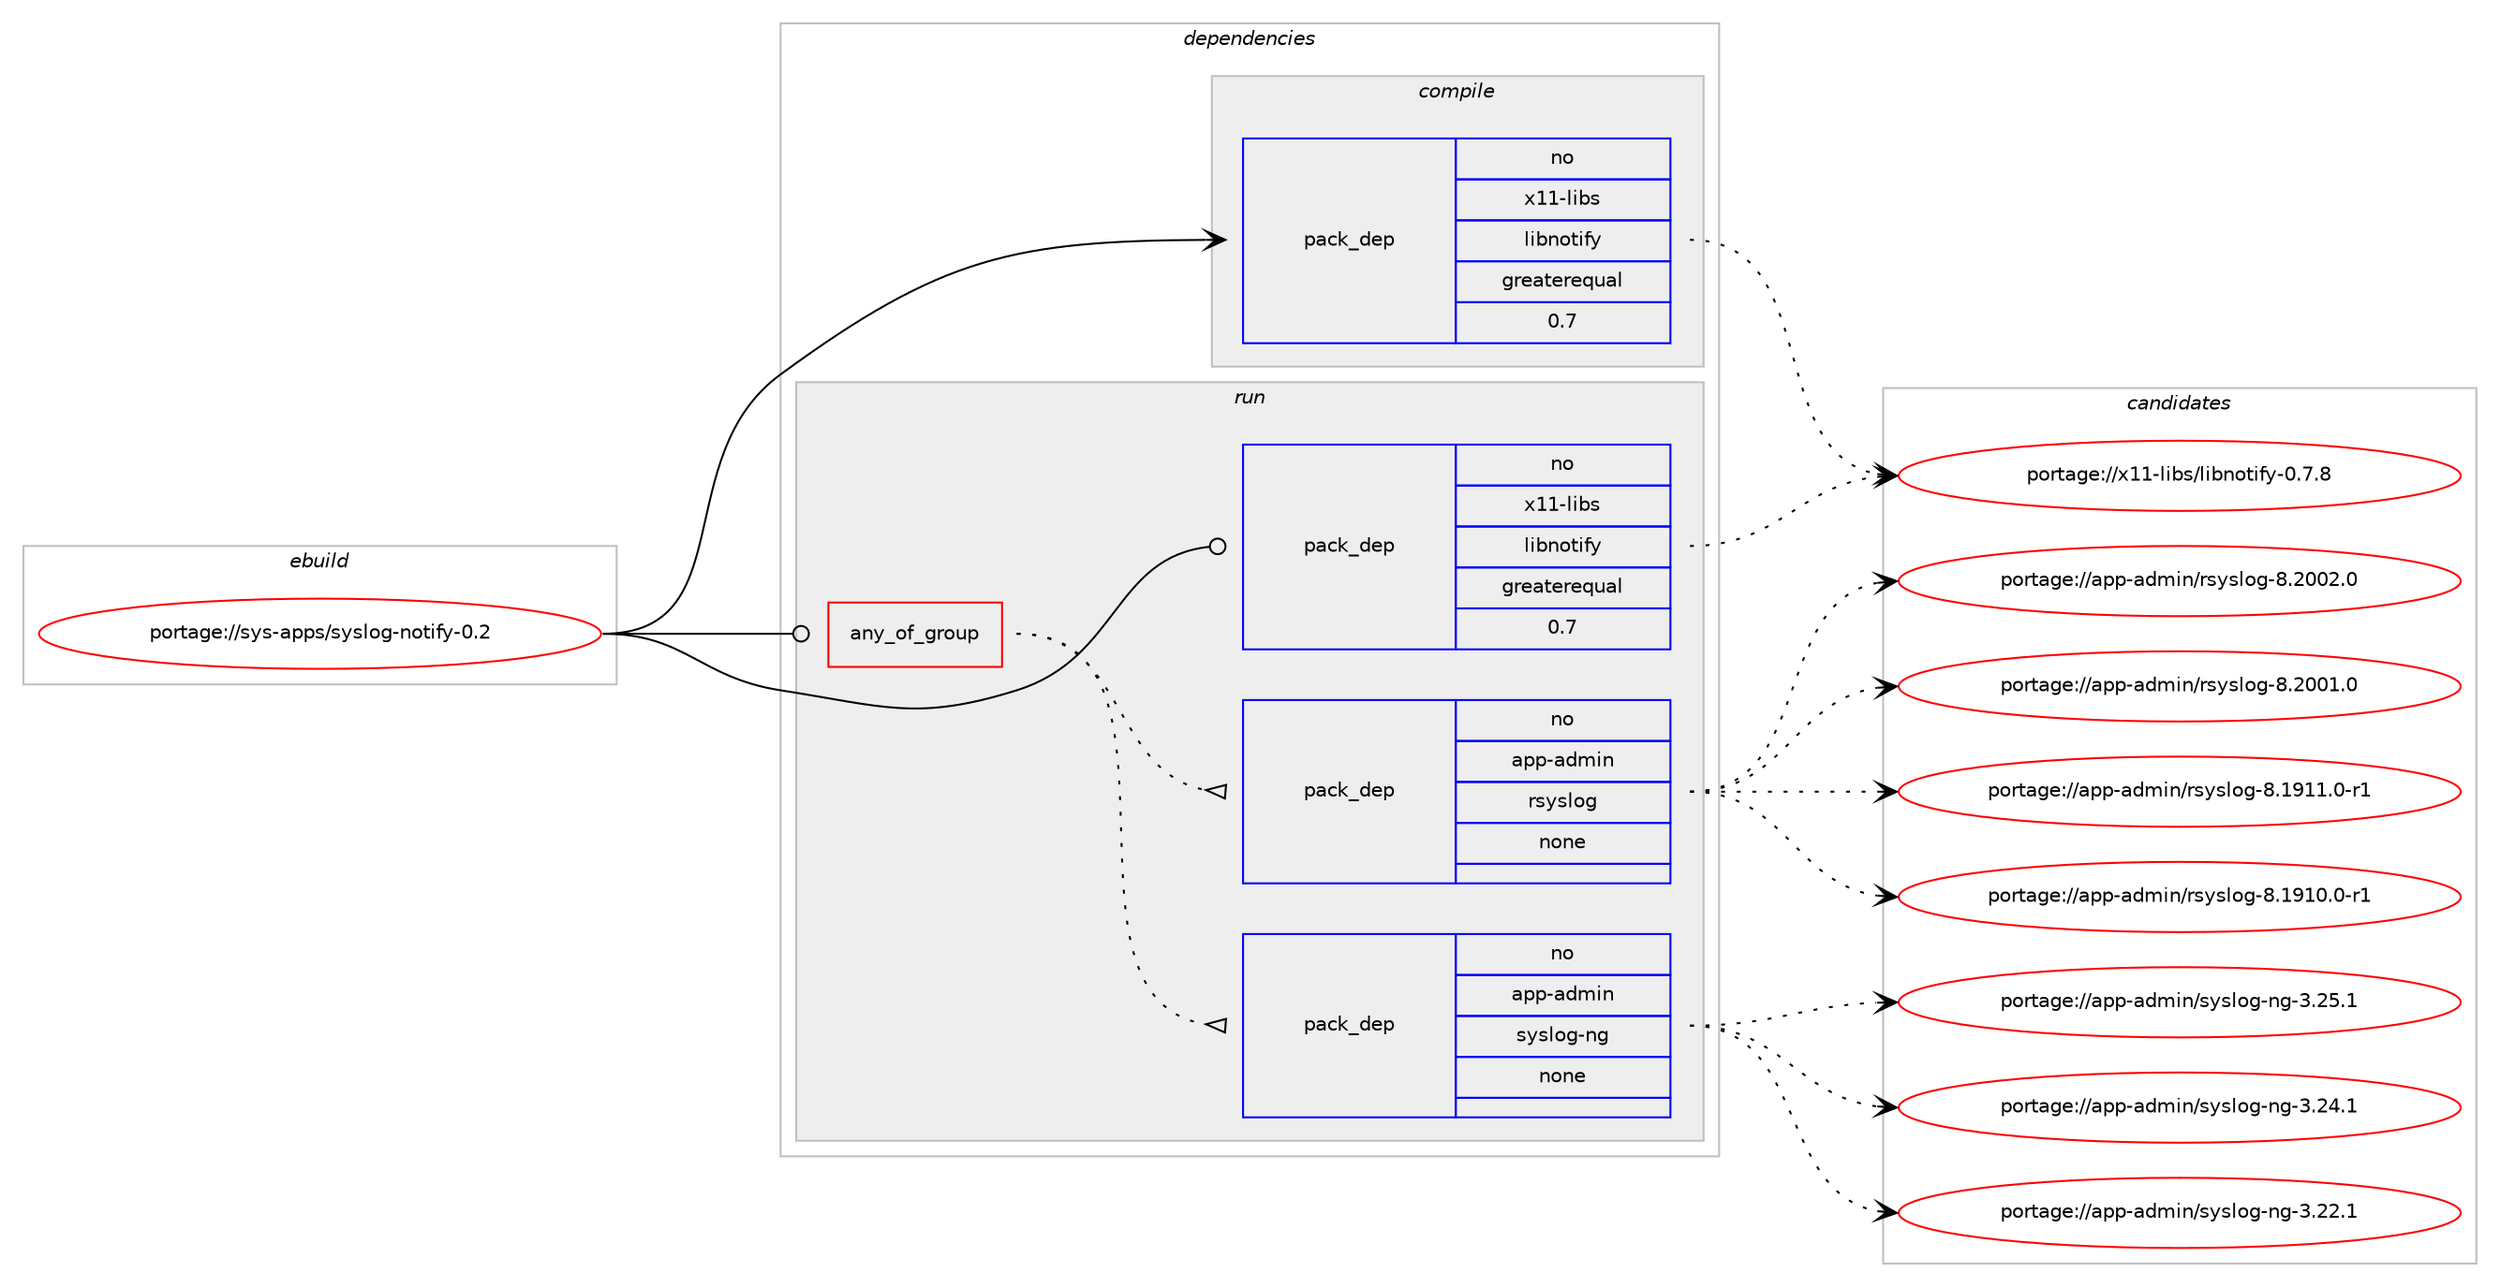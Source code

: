 digraph prolog {

# *************
# Graph options
# *************

newrank=true;
concentrate=true;
compound=true;
graph [rankdir=LR,fontname=Helvetica,fontsize=10,ranksep=1.5];#, ranksep=2.5, nodesep=0.2];
edge  [arrowhead=vee];
node  [fontname=Helvetica,fontsize=10];

# **********
# The ebuild
# **********

subgraph cluster_leftcol {
color=gray;
rank=same;
label=<<i>ebuild</i>>;
id [label="portage://sys-apps/syslog-notify-0.2", color=red, width=4, href="../sys-apps/syslog-notify-0.2.svg"];
}

# ****************
# The dependencies
# ****************

subgraph cluster_midcol {
color=gray;
label=<<i>dependencies</i>>;
subgraph cluster_compile {
fillcolor="#eeeeee";
style=filled;
label=<<i>compile</i>>;
subgraph pack23298 {
dependency28988 [label=<<TABLE BORDER="0" CELLBORDER="1" CELLSPACING="0" CELLPADDING="4" WIDTH="220"><TR><TD ROWSPAN="6" CELLPADDING="30">pack_dep</TD></TR><TR><TD WIDTH="110">no</TD></TR><TR><TD>x11-libs</TD></TR><TR><TD>libnotify</TD></TR><TR><TD>greaterequal</TD></TR><TR><TD>0.7</TD></TR></TABLE>>, shape=none, color=blue];
}
id:e -> dependency28988:w [weight=20,style="solid",arrowhead="vee"];
}
subgraph cluster_compileandrun {
fillcolor="#eeeeee";
style=filled;
label=<<i>compile and run</i>>;
}
subgraph cluster_run {
fillcolor="#eeeeee";
style=filled;
label=<<i>run</i>>;
subgraph any706 {
dependency28989 [label=<<TABLE BORDER="0" CELLBORDER="1" CELLSPACING="0" CELLPADDING="4"><TR><TD CELLPADDING="10">any_of_group</TD></TR></TABLE>>, shape=none, color=red];subgraph pack23299 {
dependency28990 [label=<<TABLE BORDER="0" CELLBORDER="1" CELLSPACING="0" CELLPADDING="4" WIDTH="220"><TR><TD ROWSPAN="6" CELLPADDING="30">pack_dep</TD></TR><TR><TD WIDTH="110">no</TD></TR><TR><TD>app-admin</TD></TR><TR><TD>syslog-ng</TD></TR><TR><TD>none</TD></TR><TR><TD></TD></TR></TABLE>>, shape=none, color=blue];
}
dependency28989:e -> dependency28990:w [weight=20,style="dotted",arrowhead="oinv"];
subgraph pack23300 {
dependency28991 [label=<<TABLE BORDER="0" CELLBORDER="1" CELLSPACING="0" CELLPADDING="4" WIDTH="220"><TR><TD ROWSPAN="6" CELLPADDING="30">pack_dep</TD></TR><TR><TD WIDTH="110">no</TD></TR><TR><TD>app-admin</TD></TR><TR><TD>rsyslog</TD></TR><TR><TD>none</TD></TR><TR><TD></TD></TR></TABLE>>, shape=none, color=blue];
}
dependency28989:e -> dependency28991:w [weight=20,style="dotted",arrowhead="oinv"];
}
id:e -> dependency28989:w [weight=20,style="solid",arrowhead="odot"];
subgraph pack23301 {
dependency28992 [label=<<TABLE BORDER="0" CELLBORDER="1" CELLSPACING="0" CELLPADDING="4" WIDTH="220"><TR><TD ROWSPAN="6" CELLPADDING="30">pack_dep</TD></TR><TR><TD WIDTH="110">no</TD></TR><TR><TD>x11-libs</TD></TR><TR><TD>libnotify</TD></TR><TR><TD>greaterequal</TD></TR><TR><TD>0.7</TD></TR></TABLE>>, shape=none, color=blue];
}
id:e -> dependency28992:w [weight=20,style="solid",arrowhead="odot"];
}
}

# **************
# The candidates
# **************

subgraph cluster_choices {
rank=same;
color=gray;
label=<<i>candidates</i>>;

subgraph choice23298 {
color=black;
nodesep=1;
choice120494945108105981154710810598110111116105102121454846554656 [label="portage://x11-libs/libnotify-0.7.8", color=red, width=4,href="../x11-libs/libnotify-0.7.8.svg"];
dependency28988:e -> choice120494945108105981154710810598110111116105102121454846554656:w [style=dotted,weight="100"];
}
subgraph choice23299 {
color=black;
nodesep=1;
choice971121124597100109105110471151211151081111034511010345514650534649 [label="portage://app-admin/syslog-ng-3.25.1", color=red, width=4,href="../app-admin/syslog-ng-3.25.1.svg"];
choice971121124597100109105110471151211151081111034511010345514650524649 [label="portage://app-admin/syslog-ng-3.24.1", color=red, width=4,href="../app-admin/syslog-ng-3.24.1.svg"];
choice971121124597100109105110471151211151081111034511010345514650504649 [label="portage://app-admin/syslog-ng-3.22.1", color=red, width=4,href="../app-admin/syslog-ng-3.22.1.svg"];
dependency28990:e -> choice971121124597100109105110471151211151081111034511010345514650534649:w [style=dotted,weight="100"];
dependency28990:e -> choice971121124597100109105110471151211151081111034511010345514650524649:w [style=dotted,weight="100"];
dependency28990:e -> choice971121124597100109105110471151211151081111034511010345514650504649:w [style=dotted,weight="100"];
}
subgraph choice23300 {
color=black;
nodesep=1;
choice97112112459710010910511047114115121115108111103455646504848504648 [label="portage://app-admin/rsyslog-8.2002.0", color=red, width=4,href="../app-admin/rsyslog-8.2002.0.svg"];
choice97112112459710010910511047114115121115108111103455646504848494648 [label="portage://app-admin/rsyslog-8.2001.0", color=red, width=4,href="../app-admin/rsyslog-8.2001.0.svg"];
choice971121124597100109105110471141151211151081111034556464957494946484511449 [label="portage://app-admin/rsyslog-8.1911.0-r1", color=red, width=4,href="../app-admin/rsyslog-8.1911.0-r1.svg"];
choice971121124597100109105110471141151211151081111034556464957494846484511449 [label="portage://app-admin/rsyslog-8.1910.0-r1", color=red, width=4,href="../app-admin/rsyslog-8.1910.0-r1.svg"];
dependency28991:e -> choice97112112459710010910511047114115121115108111103455646504848504648:w [style=dotted,weight="100"];
dependency28991:e -> choice97112112459710010910511047114115121115108111103455646504848494648:w [style=dotted,weight="100"];
dependency28991:e -> choice971121124597100109105110471141151211151081111034556464957494946484511449:w [style=dotted,weight="100"];
dependency28991:e -> choice971121124597100109105110471141151211151081111034556464957494846484511449:w [style=dotted,weight="100"];
}
subgraph choice23301 {
color=black;
nodesep=1;
choice120494945108105981154710810598110111116105102121454846554656 [label="portage://x11-libs/libnotify-0.7.8", color=red, width=4,href="../x11-libs/libnotify-0.7.8.svg"];
dependency28992:e -> choice120494945108105981154710810598110111116105102121454846554656:w [style=dotted,weight="100"];
}
}

}
